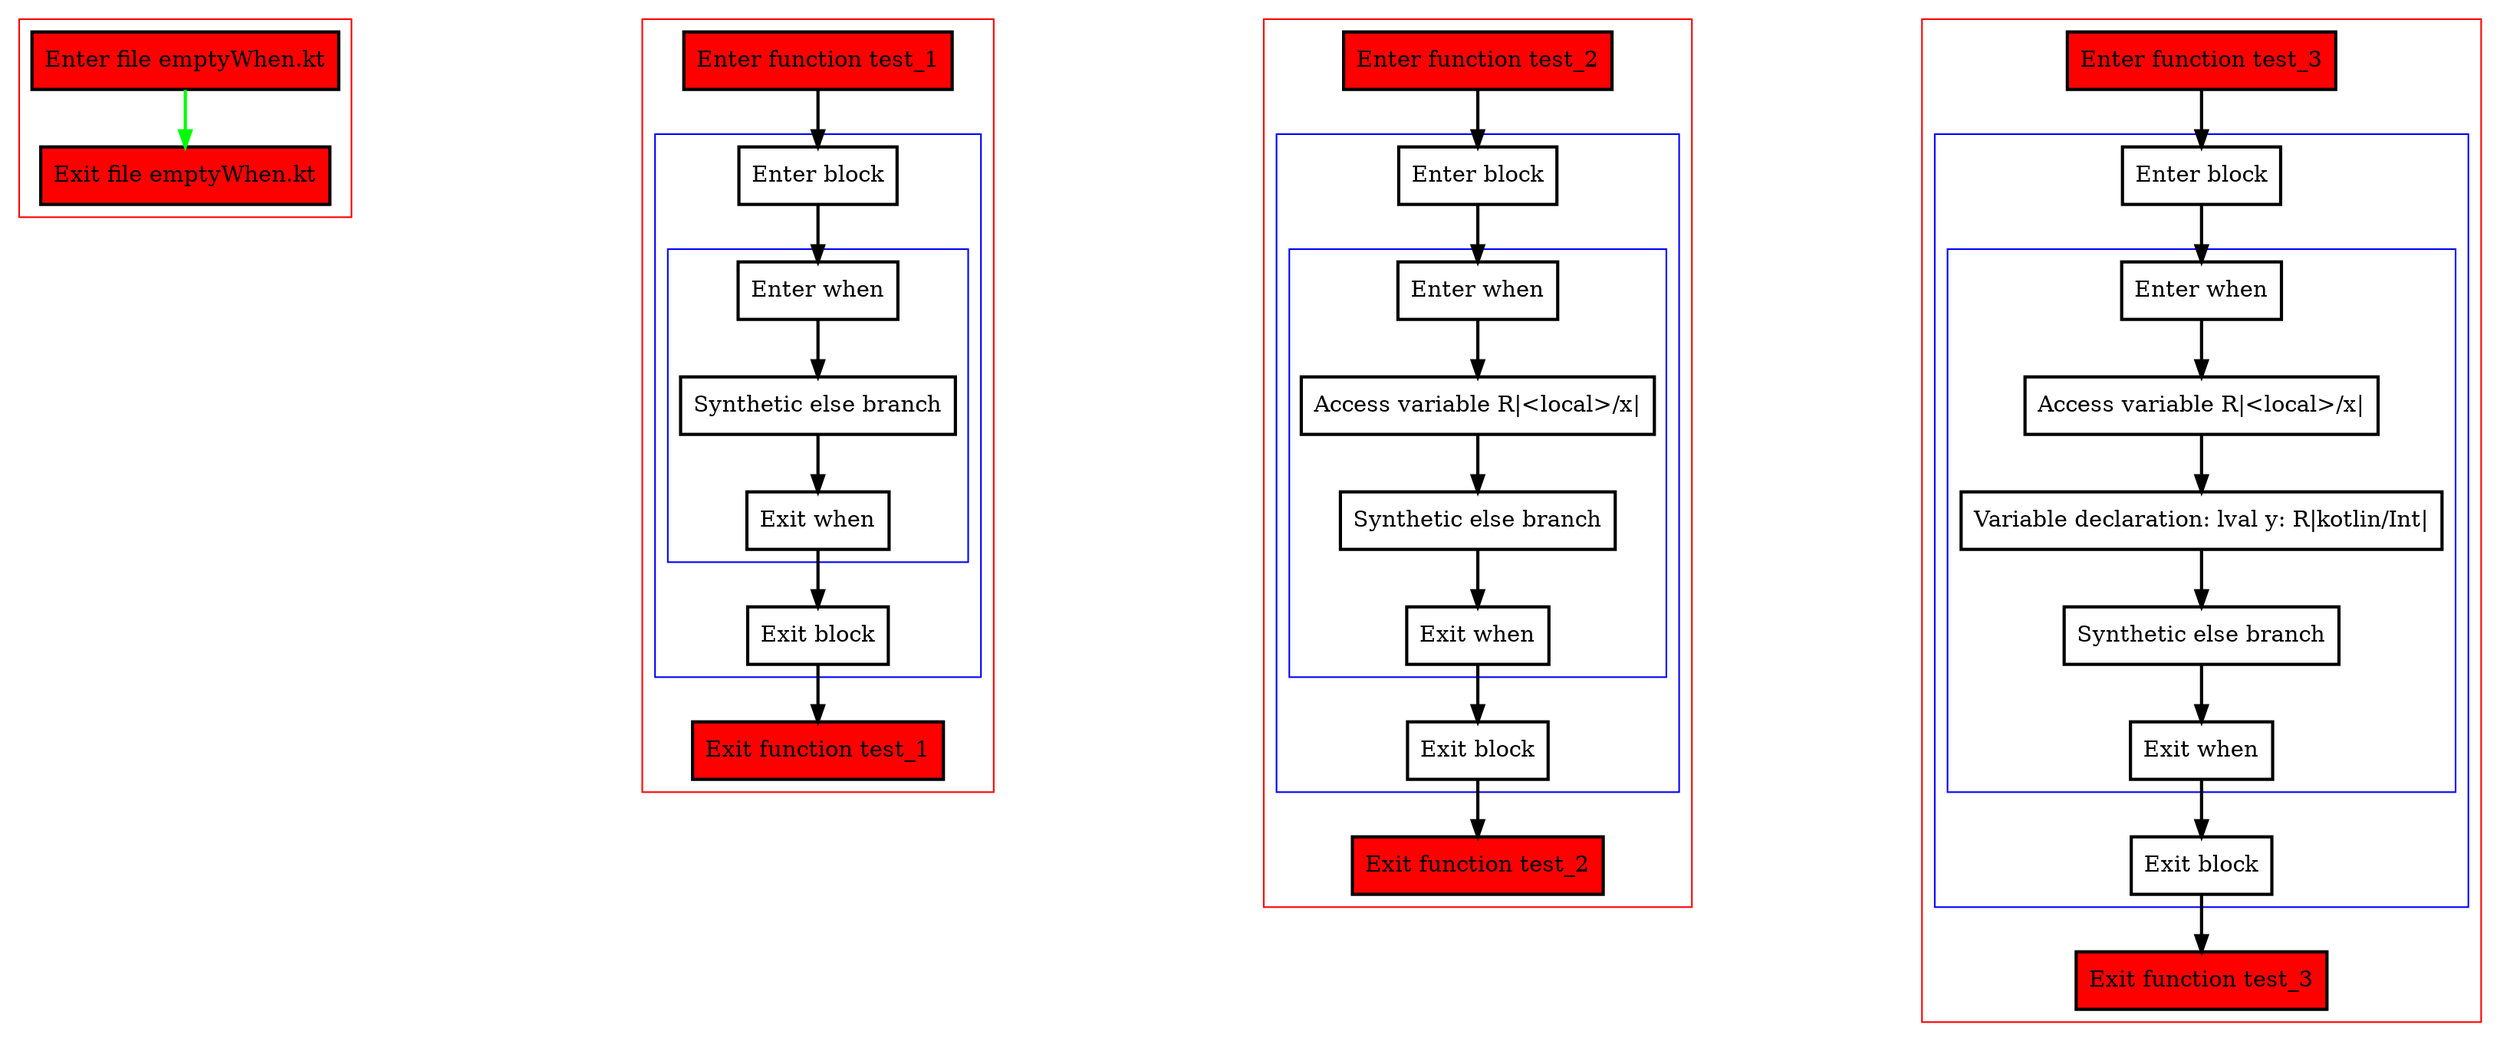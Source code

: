 digraph emptyWhen_kt {
    graph [nodesep=3]
    node [shape=box penwidth=2]
    edge [penwidth=2]

    subgraph cluster_0 {
        color=red
        0 [label="Enter file emptyWhen.kt" style="filled" fillcolor=red];
        1 [label="Exit file emptyWhen.kt" style="filled" fillcolor=red];
    }
    0 -> {1} [color=green];

    subgraph cluster_1 {
        color=red
        2 [label="Enter function test_1" style="filled" fillcolor=red];
        subgraph cluster_2 {
            color=blue
            3 [label="Enter block"];
            subgraph cluster_3 {
                color=blue
                4 [label="Enter when"];
                5 [label="Synthetic else branch"];
                6 [label="Exit when"];
            }
            7 [label="Exit block"];
        }
        8 [label="Exit function test_1" style="filled" fillcolor=red];
    }
    2 -> {3};
    3 -> {4};
    4 -> {5};
    5 -> {6};
    6 -> {7};
    7 -> {8};

    subgraph cluster_4 {
        color=red
        9 [label="Enter function test_2" style="filled" fillcolor=red];
        subgraph cluster_5 {
            color=blue
            10 [label="Enter block"];
            subgraph cluster_6 {
                color=blue
                11 [label="Enter when"];
                12 [label="Access variable R|<local>/x|"];
                13 [label="Synthetic else branch"];
                14 [label="Exit when"];
            }
            15 [label="Exit block"];
        }
        16 [label="Exit function test_2" style="filled" fillcolor=red];
    }
    9 -> {10};
    10 -> {11};
    11 -> {12};
    12 -> {13};
    13 -> {14};
    14 -> {15};
    15 -> {16};

    subgraph cluster_7 {
        color=red
        17 [label="Enter function test_3" style="filled" fillcolor=red];
        subgraph cluster_8 {
            color=blue
            18 [label="Enter block"];
            subgraph cluster_9 {
                color=blue
                19 [label="Enter when"];
                20 [label="Access variable R|<local>/x|"];
                21 [label="Variable declaration: lval y: R|kotlin/Int|"];
                22 [label="Synthetic else branch"];
                23 [label="Exit when"];
            }
            24 [label="Exit block"];
        }
        25 [label="Exit function test_3" style="filled" fillcolor=red];
    }
    17 -> {18};
    18 -> {19};
    19 -> {20};
    20 -> {21};
    21 -> {22};
    22 -> {23};
    23 -> {24};
    24 -> {25};

}

